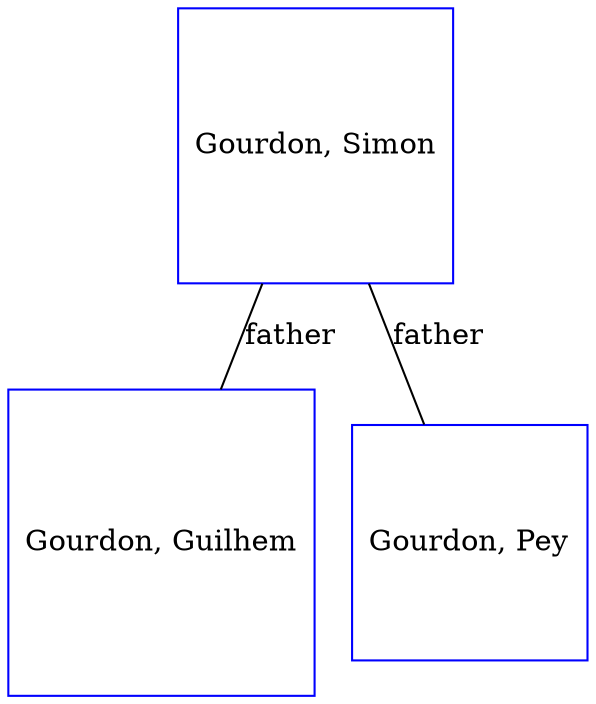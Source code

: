 digraph D {
    edge [dir=none];    node [shape=box];    "010322"   [label="Gourdon, Guilhem", shape=box, regular=1, color="blue"] ;
"015115"   [label="Gourdon, Simon", shape=box, regular=1, color="blue"] ;
"022734"   [label="Gourdon, Pey", shape=box, regular=1, color="blue"] ;
015115->010322 [label="father",arrowsize=0.0]; 
015115->022734 [label="father",arrowsize=0.0]; 
}